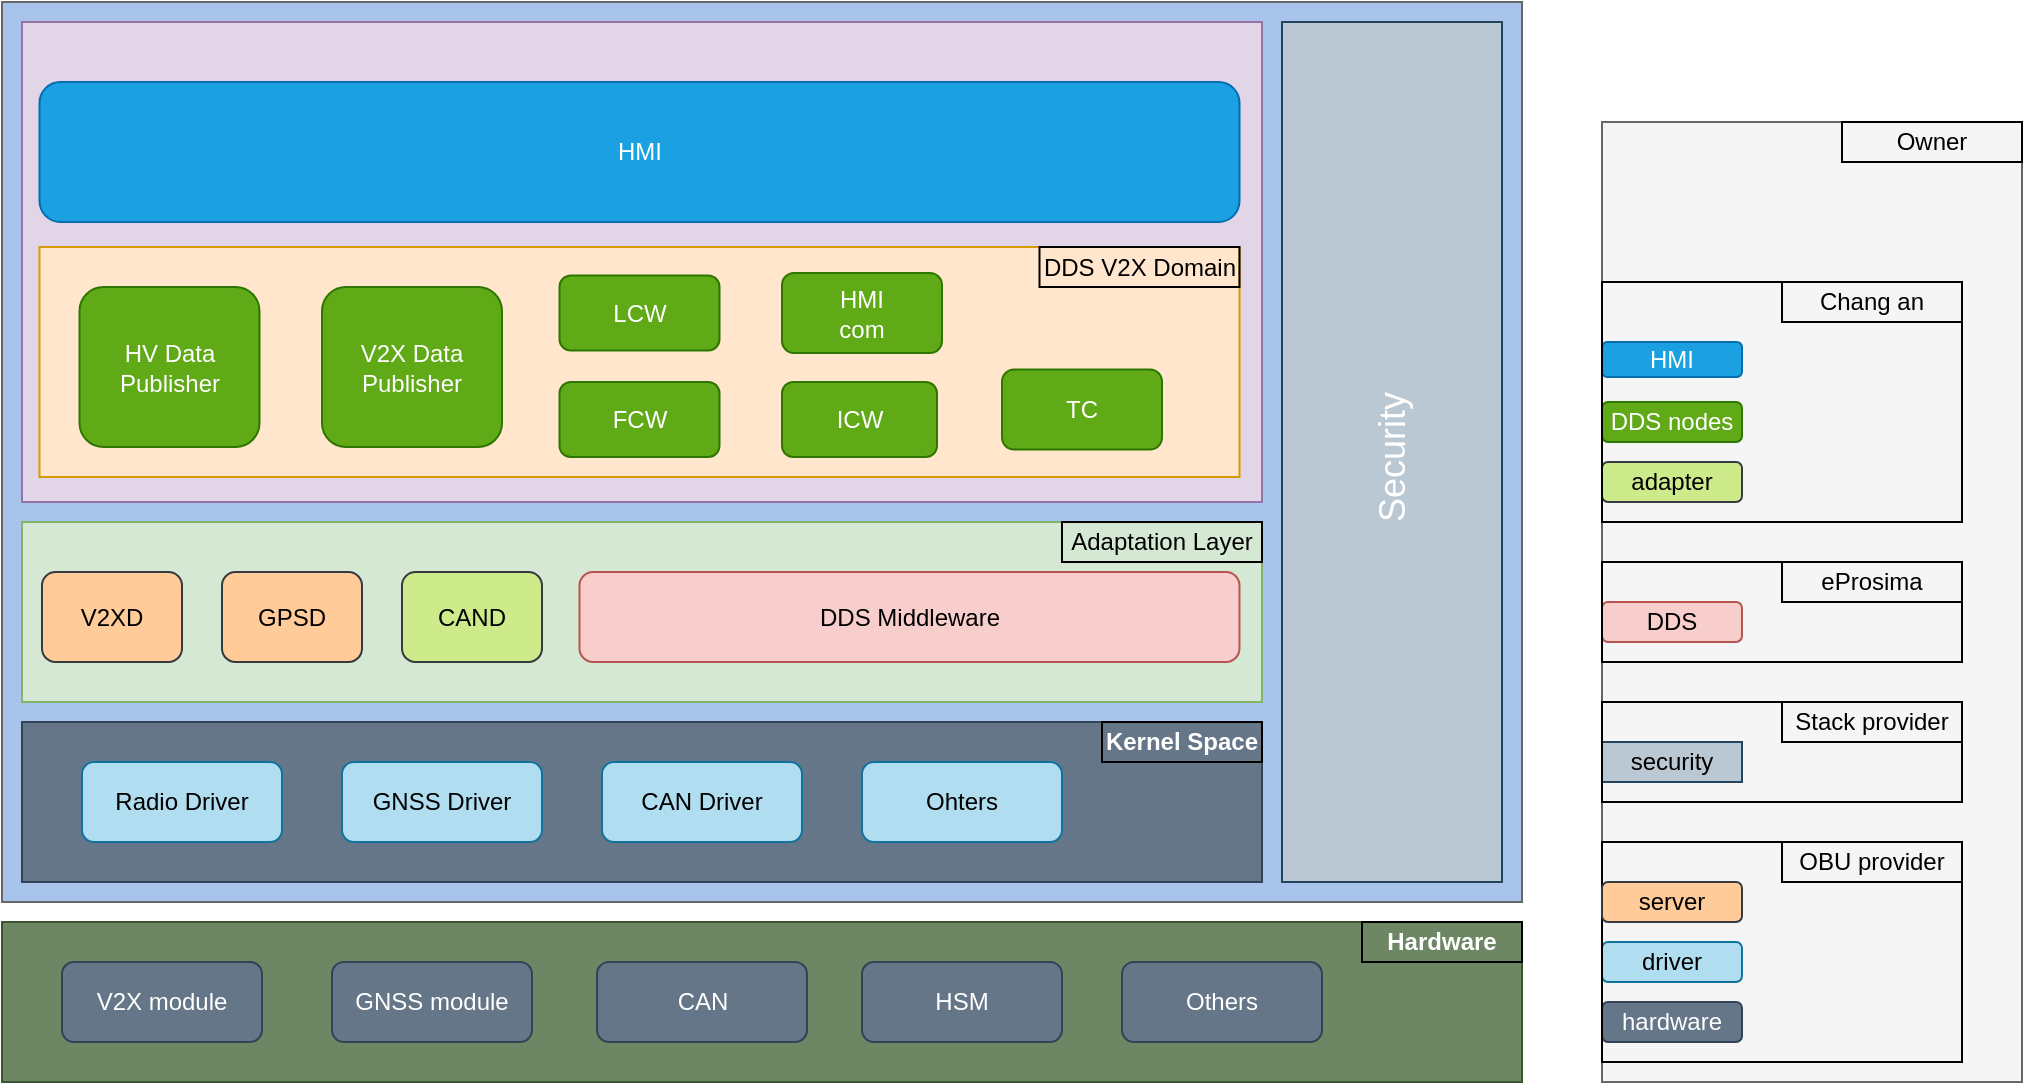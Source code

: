 <mxfile version="14.0.4" type="github">
  <diagram id="kgpKYQtTHZ0yAKxKKP6v" name="Page-1">
    <mxGraphModel dx="1129" dy="642" grid="1" gridSize="10" guides="1" tooltips="1" connect="1" arrows="1" fold="1" page="1" pageScale="1" pageWidth="850" pageHeight="1100" math="0" shadow="0">
      <root>
        <mxCell id="0" />
        <mxCell id="1" parent="0" />
        <mxCell id="EnAMJL2eUIxCQ6h8DMGY-57" value="" style="rounded=0;whiteSpace=wrap;html=1;shadow=0;strokeColor=#666666;fontColor=#333333;fillColor=#A9C4EB;" parent="1" vertex="1">
          <mxGeometry x="60" y="360" width="760" height="450" as="geometry" />
        </mxCell>
        <mxCell id="EnAMJL2eUIxCQ6h8DMGY-6" value="" style="rounded=0;whiteSpace=wrap;html=1;fillColor=#e1d5e7;strokeColor=#9673a6;shadow=0;" parent="1" vertex="1">
          <mxGeometry x="70" y="370" width="620" height="240" as="geometry" />
        </mxCell>
        <mxCell id="EnAMJL2eUIxCQ6h8DMGY-7" value="" style="rounded=0;whiteSpace=wrap;html=1;shadow=0;fillColor=#647687;strokeColor=#314354;fontColor=#ffffff;" parent="1" vertex="1">
          <mxGeometry x="70" y="720" width="620" height="80" as="geometry" />
        </mxCell>
        <mxCell id="EnAMJL2eUIxCQ6h8DMGY-8" value="Radio Driver" style="rounded=1;whiteSpace=wrap;html=1;shadow=0;fillColor=#b1ddf0;strokeColor=#10739e;" parent="1" vertex="1">
          <mxGeometry x="100" y="740" width="100" height="40" as="geometry" />
        </mxCell>
        <mxCell id="EnAMJL2eUIxCQ6h8DMGY-10" value="&lt;font color=&quot;#FFFFFF&quot;&gt;&lt;b&gt;Kernel Space&lt;/b&gt;&lt;/font&gt;" style="text;html=1;fillColor=none;align=center;verticalAlign=middle;whiteSpace=wrap;rounded=0;shadow=0;strokeColor=#000000;" parent="1" vertex="1">
          <mxGeometry x="610" y="720" width="80" height="20" as="geometry" />
        </mxCell>
        <mxCell id="EnAMJL2eUIxCQ6h8DMGY-11" value="GNSS Driver" style="rounded=1;whiteSpace=wrap;html=1;shadow=0;fillColor=#b1ddf0;strokeColor=#10739e;" parent="1" vertex="1">
          <mxGeometry x="230" y="740" width="100" height="40" as="geometry" />
        </mxCell>
        <mxCell id="EnAMJL2eUIxCQ6h8DMGY-12" value="CAN Driver" style="rounded=1;whiteSpace=wrap;html=1;shadow=0;fillColor=#b1ddf0;strokeColor=#10739e;" parent="1" vertex="1">
          <mxGeometry x="360" y="740" width="100" height="40" as="geometry" />
        </mxCell>
        <mxCell id="EnAMJL2eUIxCQ6h8DMGY-14" value="Ohters" style="rounded=1;whiteSpace=wrap;html=1;shadow=0;fillColor=#b1ddf0;strokeColor=#10739e;" parent="1" vertex="1">
          <mxGeometry x="490" y="740" width="100" height="40" as="geometry" />
        </mxCell>
        <mxCell id="EnAMJL2eUIxCQ6h8DMGY-15" value="" style="rounded=0;whiteSpace=wrap;html=1;shadow=0;strokeColor=#3A5431;fillColor=#6d8764;fontColor=#ffffff;" parent="1" vertex="1">
          <mxGeometry x="60" y="820" width="760" height="80" as="geometry" />
        </mxCell>
        <mxCell id="EnAMJL2eUIxCQ6h8DMGY-16" value="&lt;b&gt;&lt;font color=&quot;#FFFFFF&quot;&gt;Hardware&lt;/font&gt;&lt;/b&gt;" style="text;html=1;fillColor=none;align=center;verticalAlign=middle;whiteSpace=wrap;rounded=0;shadow=0;strokeColor=#000000;" parent="1" vertex="1">
          <mxGeometry x="740" y="820" width="80" height="20" as="geometry" />
        </mxCell>
        <mxCell id="EnAMJL2eUIxCQ6h8DMGY-18" value="V2X module" style="rounded=1;whiteSpace=wrap;html=1;shadow=0;strokeColor=#314354;fillColor=#647687;fontColor=#ffffff;" parent="1" vertex="1">
          <mxGeometry x="90" y="840" width="100" height="40" as="geometry" />
        </mxCell>
        <mxCell id="EnAMJL2eUIxCQ6h8DMGY-19" value="GNSS module" style="rounded=1;whiteSpace=wrap;html=1;shadow=0;fillColor=#647687;strokeColor=#314354;fontColor=#ffffff;" parent="1" vertex="1">
          <mxGeometry x="225" y="840" width="100" height="40" as="geometry" />
        </mxCell>
        <mxCell id="EnAMJL2eUIxCQ6h8DMGY-20" value="CAN" style="rounded=1;whiteSpace=wrap;html=1;shadow=0;fillColor=#647687;strokeColor=#314354;fontColor=#ffffff;" parent="1" vertex="1">
          <mxGeometry x="357.5" y="840" width="105" height="40" as="geometry" />
        </mxCell>
        <mxCell id="EnAMJL2eUIxCQ6h8DMGY-21" value="HSM" style="rounded=1;whiteSpace=wrap;html=1;shadow=0;fillColor=#647687;strokeColor=#314354;fontColor=#ffffff;" parent="1" vertex="1">
          <mxGeometry x="490" y="840" width="100" height="40" as="geometry" />
        </mxCell>
        <mxCell id="EnAMJL2eUIxCQ6h8DMGY-29" value="" style="rounded=0;whiteSpace=wrap;html=1;shadow=0;strokeColor=#d79b00;fillColor=#ffe6cc;" parent="1" vertex="1">
          <mxGeometry x="78.75" y="482.5" width="600" height="115" as="geometry" />
        </mxCell>
        <mxCell id="EnAMJL2eUIxCQ6h8DMGY-43" value="ICW" style="rounded=1;whiteSpace=wrap;html=1;shadow=0;strokeColor=#2D7600;fillColor=#60a917;fontColor=#ffffff;" parent="1" vertex="1">
          <mxGeometry x="450" y="550" width="77.5" height="37.5" as="geometry" />
        </mxCell>
        <mxCell id="EnAMJL2eUIxCQ6h8DMGY-44" value="FCW" style="rounded=1;whiteSpace=wrap;html=1;shadow=0;strokeColor=#2D7600;fillColor=#60a917;fontColor=#ffffff;" parent="1" vertex="1">
          <mxGeometry x="338.75" y="550" width="80" height="37.5" as="geometry" />
        </mxCell>
        <mxCell id="EnAMJL2eUIxCQ6h8DMGY-46" value="Others" style="rounded=1;whiteSpace=wrap;html=1;shadow=0;fillColor=#647687;strokeColor=#314354;fontColor=#ffffff;" parent="1" vertex="1">
          <mxGeometry x="620" y="840" width="100" height="40" as="geometry" />
        </mxCell>
        <mxCell id="EnAMJL2eUIxCQ6h8DMGY-48" value="" style="rounded=0;whiteSpace=wrap;html=1;shadow=0;strokeColor=#23445d;fillColor=#bac8d3;direction=north;" parent="1" vertex="1">
          <mxGeometry x="700" y="370" width="110" height="430" as="geometry" />
        </mxCell>
        <mxCell id="EnAMJL2eUIxCQ6h8DMGY-50" value="HV Data Publisher" style="rounded=1;whiteSpace=wrap;html=1;shadow=0;strokeColor=#2D7600;fillColor=#60a917;fontColor=#ffffff;" parent="1" vertex="1">
          <mxGeometry x="98.75" y="502.5" width="90" height="80" as="geometry" />
        </mxCell>
        <mxCell id="EnAMJL2eUIxCQ6h8DMGY-53" value="LCW" style="rounded=1;whiteSpace=wrap;html=1;shadow=0;strokeColor=#2D7600;fillColor=#60a917;fontColor=#ffffff;" parent="1" vertex="1">
          <mxGeometry x="338.75" y="496.75" width="80" height="37.5" as="geometry" />
        </mxCell>
        <mxCell id="EnAMJL2eUIxCQ6h8DMGY-54" value="HMI" style="rounded=1;whiteSpace=wrap;html=1;shadow=0;strokeColor=#006EAF;fillColor=#1ba1e2;fontColor=#ffffff;" parent="1" vertex="1">
          <mxGeometry x="78.75" y="400" width="600" height="70" as="geometry" />
        </mxCell>
        <mxCell id="EnAMJL2eUIxCQ6h8DMGY-59" value="&lt;font style=&quot;font-size: 18px&quot; color=&quot;#FFFFFF&quot;&gt;Security&lt;/font&gt;" style="text;html=1;strokeColor=none;fillColor=none;align=center;verticalAlign=middle;whiteSpace=wrap;rounded=0;shadow=0;direction=north;rotation=-90;" parent="1" vertex="1">
          <mxGeometry x="715" y="577.5" width="80" height="20" as="geometry" />
        </mxCell>
        <mxCell id="EnAMJL2eUIxCQ6h8DMGY-61" value="" style="rounded=0;whiteSpace=wrap;html=1;shadow=0;strokeColor=#666666;fillColor=#f5f5f5;fontColor=#333333;" parent="1" vertex="1">
          <mxGeometry x="860" y="420" width="210" height="480" as="geometry" />
        </mxCell>
        <mxCell id="EnAMJL2eUIxCQ6h8DMGY-62" value="hardware" style="rounded=1;whiteSpace=wrap;html=1;shadow=0;fillColor=#647687;strokeColor=#314354;fontColor=#ffffff;" parent="1" vertex="1">
          <mxGeometry x="860" y="860" width="70" height="20" as="geometry" />
        </mxCell>
        <mxCell id="EnAMJL2eUIxCQ6h8DMGY-63" value="driver" style="rounded=1;whiteSpace=wrap;html=1;shadow=0;fillColor=#b1ddf0;strokeColor=#10739e;" parent="1" vertex="1">
          <mxGeometry x="860" y="830" width="70" height="20" as="geometry" />
        </mxCell>
        <mxCell id="EnAMJL2eUIxCQ6h8DMGY-64" value="" style="rounded=0;whiteSpace=wrap;html=1;shadow=0;strokeColor=#000000;gradientColor=none;fillColor=none;" parent="1" vertex="1">
          <mxGeometry x="860" y="780" width="180" height="110" as="geometry" />
        </mxCell>
        <mxCell id="EnAMJL2eUIxCQ6h8DMGY-65" value="&lt;div&gt;security&lt;/div&gt;" style="rounded=0;whiteSpace=wrap;html=1;shadow=0;strokeColor=#23445d;fillColor=#bac8d3;direction=north;" parent="1" vertex="1">
          <mxGeometry x="860" y="730" width="70" height="20" as="geometry" />
        </mxCell>
        <mxCell id="EnAMJL2eUIxCQ6h8DMGY-66" value="DDS" style="rounded=1;whiteSpace=wrap;html=1;shadow=0;strokeColor=#b85450;fillColor=#f8cecc;" parent="1" vertex="1">
          <mxGeometry x="860" y="660" width="70" height="20" as="geometry" />
        </mxCell>
        <mxCell id="EnAMJL2eUIxCQ6h8DMGY-69" value="DDS nodes" style="rounded=1;whiteSpace=wrap;html=1;shadow=0;strokeColor=#2D7600;fillColor=#60a917;fontColor=#ffffff;" parent="1" vertex="1">
          <mxGeometry x="860" y="560" width="70" height="20" as="geometry" />
        </mxCell>
        <mxCell id="EnAMJL2eUIxCQ6h8DMGY-70" value="HMI" style="rounded=1;whiteSpace=wrap;html=1;shadow=0;strokeColor=#006EAF;fillColor=#1ba1e2;fontColor=#ffffff;" parent="1" vertex="1">
          <mxGeometry x="860" y="530" width="70" height="17.5" as="geometry" />
        </mxCell>
        <mxCell id="EnAMJL2eUIxCQ6h8DMGY-71" value="OBU provider" style="text;html=1;fillColor=none;align=center;verticalAlign=middle;whiteSpace=wrap;rounded=0;shadow=0;strokeColor=#000000;" parent="1" vertex="1">
          <mxGeometry x="950" y="780" width="90" height="20" as="geometry" />
        </mxCell>
        <mxCell id="EnAMJL2eUIxCQ6h8DMGY-73" value="" style="rounded=0;whiteSpace=wrap;html=1;shadow=0;strokeColor=#000000;gradientColor=none;fillColor=none;" parent="1" vertex="1">
          <mxGeometry x="860" y="710" width="180" height="50" as="geometry" />
        </mxCell>
        <mxCell id="EnAMJL2eUIxCQ6h8DMGY-74" value="Stack provider" style="text;html=1;fillColor=none;align=center;verticalAlign=middle;whiteSpace=wrap;rounded=0;shadow=0;strokeColor=#000000;" parent="1" vertex="1">
          <mxGeometry x="950" y="710" width="90" height="20" as="geometry" />
        </mxCell>
        <mxCell id="EnAMJL2eUIxCQ6h8DMGY-75" value="eProsima" style="text;html=1;fillColor=none;align=center;verticalAlign=middle;whiteSpace=wrap;rounded=0;shadow=0;strokeColor=#000000;" parent="1" vertex="1">
          <mxGeometry x="950" y="640" width="90" height="20" as="geometry" />
        </mxCell>
        <mxCell id="EnAMJL2eUIxCQ6h8DMGY-78" value="" style="rounded=0;whiteSpace=wrap;html=1;shadow=0;strokeColor=#000000;gradientColor=none;fillColor=none;" parent="1" vertex="1">
          <mxGeometry x="860" y="640" width="180" height="50" as="geometry" />
        </mxCell>
        <mxCell id="EnAMJL2eUIxCQ6h8DMGY-80" value="Chang an" style="text;html=1;fillColor=none;align=center;verticalAlign=middle;whiteSpace=wrap;rounded=0;shadow=0;strokeColor=#000000;" parent="1" vertex="1">
          <mxGeometry x="950" y="500" width="90" height="20" as="geometry" />
        </mxCell>
        <mxCell id="EnAMJL2eUIxCQ6h8DMGY-81" value="Owner" style="text;html=1;fillColor=none;align=center;verticalAlign=middle;whiteSpace=wrap;rounded=0;shadow=0;strokeColor=#000000;" parent="1" vertex="1">
          <mxGeometry x="980" y="420" width="90" height="20" as="geometry" />
        </mxCell>
        <mxCell id="EnAMJL2eUIxCQ6h8DMGY-27" value="V2X Data Publisher" style="rounded=1;whiteSpace=wrap;html=1;shadow=0;strokeColor=#2D7600;fontColor=#ffffff;fillColor=#60a917;" parent="1" vertex="1">
          <mxGeometry x="220" y="502.5" width="90" height="80" as="geometry" />
        </mxCell>
        <mxCell id="5YbQW0NTJ9W-5_JVDoM5-8" value="" style="rounded=0;whiteSpace=wrap;html=1;fillColor=#d5e8d4;strokeColor=#82b366;" vertex="1" parent="1">
          <mxGeometry x="70" y="620" width="620" height="90" as="geometry" />
        </mxCell>
        <mxCell id="5YbQW0NTJ9W-5_JVDoM5-3" value="V2XD" style="rounded=1;whiteSpace=wrap;html=1;fillColor=#ffcc99;strokeColor=#36393d;" vertex="1" parent="1">
          <mxGeometry x="80" y="645" width="70" height="45" as="geometry" />
        </mxCell>
        <mxCell id="5YbQW0NTJ9W-5_JVDoM5-2" value="GPSD" style="rounded=1;whiteSpace=wrap;html=1;fillColor=#ffcc99;strokeColor=#36393d;" vertex="1" parent="1">
          <mxGeometry x="170" y="645" width="70" height="45" as="geometry" />
        </mxCell>
        <mxCell id="EnAMJL2eUIxCQ6h8DMGY-28" value="DDS Middleware" style="rounded=1;whiteSpace=wrap;html=1;shadow=0;strokeColor=#b85450;fillColor=#f8cecc;" parent="1" vertex="1">
          <mxGeometry x="348.75" y="645" width="330" height="45" as="geometry" />
        </mxCell>
        <mxCell id="5YbQW0NTJ9W-5_JVDoM5-10" value="CAND" style="rounded=1;whiteSpace=wrap;html=1;fillColor=#cdeb8b;strokeColor=#36393d;" vertex="1" parent="1">
          <mxGeometry x="260" y="645" width="70" height="45" as="geometry" />
        </mxCell>
        <mxCell id="5YbQW0NTJ9W-5_JVDoM5-12" value="TC" style="rounded=1;whiteSpace=wrap;html=1;fillColor=#60a917;strokeColor=#2D7600;fontColor=#ffffff;" vertex="1" parent="1">
          <mxGeometry x="560" y="543.75" width="80" height="40" as="geometry" />
        </mxCell>
        <mxCell id="5YbQW0NTJ9W-5_JVDoM5-13" value="&lt;div&gt;HMI&lt;/div&gt;&lt;div&gt;com&lt;br&gt;&lt;/div&gt;" style="rounded=1;whiteSpace=wrap;html=1;fillColor=#60a917;strokeColor=#2D7600;fontColor=#ffffff;" vertex="1" parent="1">
          <mxGeometry x="450" y="495.5" width="80" height="40" as="geometry" />
        </mxCell>
        <mxCell id="5YbQW0NTJ9W-5_JVDoM5-15" value="Adaptation Layer" style="text;html=1;fillColor=none;align=center;verticalAlign=middle;whiteSpace=wrap;rounded=0;shadow=0;strokeColor=#000000;" vertex="1" parent="1">
          <mxGeometry x="590" y="620" width="100" height="20" as="geometry" />
        </mxCell>
        <mxCell id="5YbQW0NTJ9W-5_JVDoM5-16" value="DDS V2X Domain" style="text;html=1;fillColor=none;align=center;verticalAlign=middle;whiteSpace=wrap;rounded=0;shadow=0;strokeColor=#000000;" vertex="1" parent="1">
          <mxGeometry x="578.75" y="482.5" width="100" height="20" as="geometry" />
        </mxCell>
        <mxCell id="5YbQW0NTJ9W-5_JVDoM5-18" value="server" style="rounded=1;whiteSpace=wrap;html=1;fillColor=#ffcc99;strokeColor=#36393d;" vertex="1" parent="1">
          <mxGeometry x="860" y="800" width="70" height="20" as="geometry" />
        </mxCell>
        <mxCell id="5YbQW0NTJ9W-5_JVDoM5-19" value="adapter" style="rounded=1;whiteSpace=wrap;html=1;fillColor=#cdeb8b;strokeColor=#36393d;" vertex="1" parent="1">
          <mxGeometry x="860" y="590" width="70" height="20" as="geometry" />
        </mxCell>
        <mxCell id="EnAMJL2eUIxCQ6h8DMGY-79" value="" style="rounded=0;whiteSpace=wrap;html=1;shadow=0;strokeColor=#000000;gradientColor=none;fillColor=none;" parent="1" vertex="1">
          <mxGeometry x="860" y="500" width="180" height="120" as="geometry" />
        </mxCell>
      </root>
    </mxGraphModel>
  </diagram>
</mxfile>
